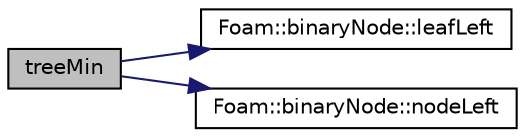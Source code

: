 digraph "treeMin"
{
  bgcolor="transparent";
  edge [fontname="Helvetica",fontsize="10",labelfontname="Helvetica",labelfontsize="10"];
  node [fontname="Helvetica",fontsize="10",shape=record];
  rankdir="LR";
  Node316 [label="treeMin",height=0.2,width=0.4,color="black", fillcolor="grey75", style="filled", fontcolor="black"];
  Node316 -> Node317 [color="midnightblue",fontsize="10",style="solid",fontname="Helvetica"];
  Node317 [label="Foam::binaryNode::leafLeft",height=0.2,width=0.4,color="black",URL="$a31117.html#ae4f3851dc7ad64810499a8adb7a40a4f",tooltip="Access. "];
  Node316 -> Node318 [color="midnightblue",fontsize="10",style="solid",fontname="Helvetica"];
  Node318 [label="Foam::binaryNode::nodeLeft",height=0.2,width=0.4,color="black",URL="$a31117.html#ac01cece940722ecee5f75c9528bbf050"];
}
